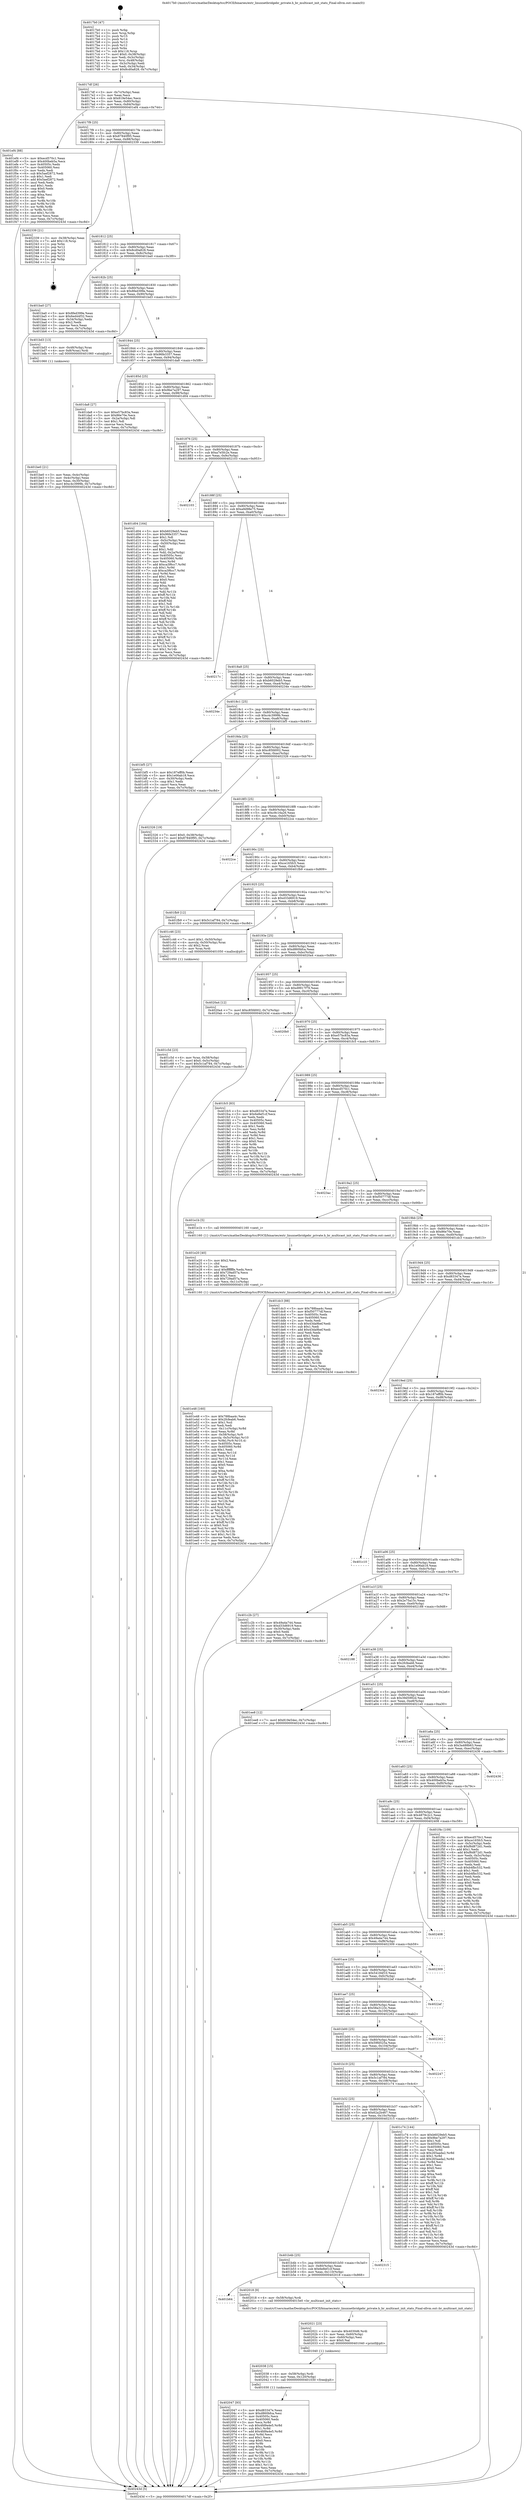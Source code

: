 digraph "0x4017b0" {
  label = "0x4017b0 (/mnt/c/Users/mathe/Desktop/tcc/POCII/binaries/extr_linuxnetbridgebr_private.h_br_multicast_init_stats_Final-ollvm.out::main(0))"
  labelloc = "t"
  node[shape=record]

  Entry [label="",width=0.3,height=0.3,shape=circle,fillcolor=black,style=filled]
  "0x4017df" [label="{
     0x4017df [26]\l
     | [instrs]\l
     &nbsp;&nbsp;0x4017df \<+3\>: mov -0x7c(%rbp),%eax\l
     &nbsp;&nbsp;0x4017e2 \<+2\>: mov %eax,%ecx\l
     &nbsp;&nbsp;0x4017e4 \<+6\>: sub $0x819e54ec,%ecx\l
     &nbsp;&nbsp;0x4017ea \<+3\>: mov %eax,-0x80(%rbp)\l
     &nbsp;&nbsp;0x4017ed \<+6\>: mov %ecx,-0x84(%rbp)\l
     &nbsp;&nbsp;0x4017f3 \<+6\>: je 0000000000401ef4 \<main+0x744\>\l
  }"]
  "0x401ef4" [label="{
     0x401ef4 [88]\l
     | [instrs]\l
     &nbsp;&nbsp;0x401ef4 \<+5\>: mov $0xecd570c1,%eax\l
     &nbsp;&nbsp;0x401ef9 \<+5\>: mov $0x400beb5a,%ecx\l
     &nbsp;&nbsp;0x401efe \<+7\>: mov 0x40505c,%edx\l
     &nbsp;&nbsp;0x401f05 \<+7\>: mov 0x405060,%esi\l
     &nbsp;&nbsp;0x401f0c \<+2\>: mov %edx,%edi\l
     &nbsp;&nbsp;0x401f0e \<+6\>: sub $0x5aef2872,%edi\l
     &nbsp;&nbsp;0x401f14 \<+3\>: sub $0x1,%edi\l
     &nbsp;&nbsp;0x401f17 \<+6\>: add $0x5aef2872,%edi\l
     &nbsp;&nbsp;0x401f1d \<+3\>: imul %edi,%edx\l
     &nbsp;&nbsp;0x401f20 \<+3\>: and $0x1,%edx\l
     &nbsp;&nbsp;0x401f23 \<+3\>: cmp $0x0,%edx\l
     &nbsp;&nbsp;0x401f26 \<+4\>: sete %r8b\l
     &nbsp;&nbsp;0x401f2a \<+3\>: cmp $0xa,%esi\l
     &nbsp;&nbsp;0x401f2d \<+4\>: setl %r9b\l
     &nbsp;&nbsp;0x401f31 \<+3\>: mov %r8b,%r10b\l
     &nbsp;&nbsp;0x401f34 \<+3\>: and %r9b,%r10b\l
     &nbsp;&nbsp;0x401f37 \<+3\>: xor %r9b,%r8b\l
     &nbsp;&nbsp;0x401f3a \<+3\>: or %r8b,%r10b\l
     &nbsp;&nbsp;0x401f3d \<+4\>: test $0x1,%r10b\l
     &nbsp;&nbsp;0x401f41 \<+3\>: cmovne %ecx,%eax\l
     &nbsp;&nbsp;0x401f44 \<+3\>: mov %eax,-0x7c(%rbp)\l
     &nbsp;&nbsp;0x401f47 \<+5\>: jmp 000000000040243d \<main+0xc8d\>\l
  }"]
  "0x4017f9" [label="{
     0x4017f9 [25]\l
     | [instrs]\l
     &nbsp;&nbsp;0x4017f9 \<+5\>: jmp 00000000004017fe \<main+0x4e\>\l
     &nbsp;&nbsp;0x4017fe \<+3\>: mov -0x80(%rbp),%eax\l
     &nbsp;&nbsp;0x401801 \<+5\>: sub $0x87840f95,%eax\l
     &nbsp;&nbsp;0x401806 \<+6\>: mov %eax,-0x88(%rbp)\l
     &nbsp;&nbsp;0x40180c \<+6\>: je 0000000000402339 \<main+0xb89\>\l
  }"]
  Exit [label="",width=0.3,height=0.3,shape=circle,fillcolor=black,style=filled,peripheries=2]
  "0x402339" [label="{
     0x402339 [21]\l
     | [instrs]\l
     &nbsp;&nbsp;0x402339 \<+3\>: mov -0x38(%rbp),%eax\l
     &nbsp;&nbsp;0x40233c \<+7\>: add $0x118,%rsp\l
     &nbsp;&nbsp;0x402343 \<+1\>: pop %rbx\l
     &nbsp;&nbsp;0x402344 \<+2\>: pop %r12\l
     &nbsp;&nbsp;0x402346 \<+2\>: pop %r13\l
     &nbsp;&nbsp;0x402348 \<+2\>: pop %r14\l
     &nbsp;&nbsp;0x40234a \<+2\>: pop %r15\l
     &nbsp;&nbsp;0x40234c \<+1\>: pop %rbp\l
     &nbsp;&nbsp;0x40234d \<+1\>: ret\l
  }"]
  "0x401812" [label="{
     0x401812 [25]\l
     | [instrs]\l
     &nbsp;&nbsp;0x401812 \<+5\>: jmp 0000000000401817 \<main+0x67\>\l
     &nbsp;&nbsp;0x401817 \<+3\>: mov -0x80(%rbp),%eax\l
     &nbsp;&nbsp;0x40181a \<+5\>: sub $0x8cd0a828,%eax\l
     &nbsp;&nbsp;0x40181f \<+6\>: mov %eax,-0x8c(%rbp)\l
     &nbsp;&nbsp;0x401825 \<+6\>: je 0000000000401ba0 \<main+0x3f0\>\l
  }"]
  "0x402047" [label="{
     0x402047 [93]\l
     | [instrs]\l
     &nbsp;&nbsp;0x402047 \<+5\>: mov $0xd83347e,%eax\l
     &nbsp;&nbsp;0x40204c \<+5\>: mov $0xd860bfca,%esi\l
     &nbsp;&nbsp;0x402051 \<+7\>: mov 0x40505c,%ecx\l
     &nbsp;&nbsp;0x402058 \<+7\>: mov 0x405060,%edx\l
     &nbsp;&nbsp;0x40205f \<+3\>: mov %ecx,%r8d\l
     &nbsp;&nbsp;0x402062 \<+7\>: sub $0x4fd9a4e5,%r8d\l
     &nbsp;&nbsp;0x402069 \<+4\>: sub $0x1,%r8d\l
     &nbsp;&nbsp;0x40206d \<+7\>: add $0x4fd9a4e5,%r8d\l
     &nbsp;&nbsp;0x402074 \<+4\>: imul %r8d,%ecx\l
     &nbsp;&nbsp;0x402078 \<+3\>: and $0x1,%ecx\l
     &nbsp;&nbsp;0x40207b \<+3\>: cmp $0x0,%ecx\l
     &nbsp;&nbsp;0x40207e \<+4\>: sete %r9b\l
     &nbsp;&nbsp;0x402082 \<+3\>: cmp $0xa,%edx\l
     &nbsp;&nbsp;0x402085 \<+4\>: setl %r10b\l
     &nbsp;&nbsp;0x402089 \<+3\>: mov %r9b,%r11b\l
     &nbsp;&nbsp;0x40208c \<+3\>: and %r10b,%r11b\l
     &nbsp;&nbsp;0x40208f \<+3\>: xor %r10b,%r9b\l
     &nbsp;&nbsp;0x402092 \<+3\>: or %r9b,%r11b\l
     &nbsp;&nbsp;0x402095 \<+4\>: test $0x1,%r11b\l
     &nbsp;&nbsp;0x402099 \<+3\>: cmovne %esi,%eax\l
     &nbsp;&nbsp;0x40209c \<+3\>: mov %eax,-0x7c(%rbp)\l
     &nbsp;&nbsp;0x40209f \<+5\>: jmp 000000000040243d \<main+0xc8d\>\l
  }"]
  "0x401ba0" [label="{
     0x401ba0 [27]\l
     | [instrs]\l
     &nbsp;&nbsp;0x401ba0 \<+5\>: mov $0x8fed399e,%eax\l
     &nbsp;&nbsp;0x401ba5 \<+5\>: mov $0x6ed44f32,%ecx\l
     &nbsp;&nbsp;0x401baa \<+3\>: mov -0x34(%rbp),%edx\l
     &nbsp;&nbsp;0x401bad \<+3\>: cmp $0x2,%edx\l
     &nbsp;&nbsp;0x401bb0 \<+3\>: cmovne %ecx,%eax\l
     &nbsp;&nbsp;0x401bb3 \<+3\>: mov %eax,-0x7c(%rbp)\l
     &nbsp;&nbsp;0x401bb6 \<+5\>: jmp 000000000040243d \<main+0xc8d\>\l
  }"]
  "0x40182b" [label="{
     0x40182b [25]\l
     | [instrs]\l
     &nbsp;&nbsp;0x40182b \<+5\>: jmp 0000000000401830 \<main+0x80\>\l
     &nbsp;&nbsp;0x401830 \<+3\>: mov -0x80(%rbp),%eax\l
     &nbsp;&nbsp;0x401833 \<+5\>: sub $0x8fed399e,%eax\l
     &nbsp;&nbsp;0x401838 \<+6\>: mov %eax,-0x90(%rbp)\l
     &nbsp;&nbsp;0x40183e \<+6\>: je 0000000000401bd3 \<main+0x423\>\l
  }"]
  "0x40243d" [label="{
     0x40243d [5]\l
     | [instrs]\l
     &nbsp;&nbsp;0x40243d \<+5\>: jmp 00000000004017df \<main+0x2f\>\l
  }"]
  "0x4017b0" [label="{
     0x4017b0 [47]\l
     | [instrs]\l
     &nbsp;&nbsp;0x4017b0 \<+1\>: push %rbp\l
     &nbsp;&nbsp;0x4017b1 \<+3\>: mov %rsp,%rbp\l
     &nbsp;&nbsp;0x4017b4 \<+2\>: push %r15\l
     &nbsp;&nbsp;0x4017b6 \<+2\>: push %r14\l
     &nbsp;&nbsp;0x4017b8 \<+2\>: push %r13\l
     &nbsp;&nbsp;0x4017ba \<+2\>: push %r12\l
     &nbsp;&nbsp;0x4017bc \<+1\>: push %rbx\l
     &nbsp;&nbsp;0x4017bd \<+7\>: sub $0x118,%rsp\l
     &nbsp;&nbsp;0x4017c4 \<+7\>: movl $0x0,-0x38(%rbp)\l
     &nbsp;&nbsp;0x4017cb \<+3\>: mov %edi,-0x3c(%rbp)\l
     &nbsp;&nbsp;0x4017ce \<+4\>: mov %rsi,-0x48(%rbp)\l
     &nbsp;&nbsp;0x4017d2 \<+3\>: mov -0x3c(%rbp),%edi\l
     &nbsp;&nbsp;0x4017d5 \<+3\>: mov %edi,-0x34(%rbp)\l
     &nbsp;&nbsp;0x4017d8 \<+7\>: movl $0x8cd0a828,-0x7c(%rbp)\l
  }"]
  "0x402038" [label="{
     0x402038 [15]\l
     | [instrs]\l
     &nbsp;&nbsp;0x402038 \<+4\>: mov -0x58(%rbp),%rdi\l
     &nbsp;&nbsp;0x40203c \<+6\>: mov %eax,-0x120(%rbp)\l
     &nbsp;&nbsp;0x402042 \<+5\>: call 0000000000401030 \<free@plt\>\l
     | [calls]\l
     &nbsp;&nbsp;0x401030 \{1\} (unknown)\l
  }"]
  "0x401bd3" [label="{
     0x401bd3 [13]\l
     | [instrs]\l
     &nbsp;&nbsp;0x401bd3 \<+4\>: mov -0x48(%rbp),%rax\l
     &nbsp;&nbsp;0x401bd7 \<+4\>: mov 0x8(%rax),%rdi\l
     &nbsp;&nbsp;0x401bdb \<+5\>: call 0000000000401060 \<atoi@plt\>\l
     | [calls]\l
     &nbsp;&nbsp;0x401060 \{1\} (unknown)\l
  }"]
  "0x401844" [label="{
     0x401844 [25]\l
     | [instrs]\l
     &nbsp;&nbsp;0x401844 \<+5\>: jmp 0000000000401849 \<main+0x99\>\l
     &nbsp;&nbsp;0x401849 \<+3\>: mov -0x80(%rbp),%eax\l
     &nbsp;&nbsp;0x40184c \<+5\>: sub $0x96fe3357,%eax\l
     &nbsp;&nbsp;0x401851 \<+6\>: mov %eax,-0x94(%rbp)\l
     &nbsp;&nbsp;0x401857 \<+6\>: je 0000000000401da8 \<main+0x5f8\>\l
  }"]
  "0x401be0" [label="{
     0x401be0 [21]\l
     | [instrs]\l
     &nbsp;&nbsp;0x401be0 \<+3\>: mov %eax,-0x4c(%rbp)\l
     &nbsp;&nbsp;0x401be3 \<+3\>: mov -0x4c(%rbp),%eax\l
     &nbsp;&nbsp;0x401be6 \<+3\>: mov %eax,-0x30(%rbp)\l
     &nbsp;&nbsp;0x401be9 \<+7\>: movl $0xc4c3999b,-0x7c(%rbp)\l
     &nbsp;&nbsp;0x401bf0 \<+5\>: jmp 000000000040243d \<main+0xc8d\>\l
  }"]
  "0x402021" [label="{
     0x402021 [23]\l
     | [instrs]\l
     &nbsp;&nbsp;0x402021 \<+10\>: movabs $0x4030d6,%rdi\l
     &nbsp;&nbsp;0x40202b \<+3\>: mov %eax,-0x60(%rbp)\l
     &nbsp;&nbsp;0x40202e \<+3\>: mov -0x60(%rbp),%esi\l
     &nbsp;&nbsp;0x402031 \<+2\>: mov $0x0,%al\l
     &nbsp;&nbsp;0x402033 \<+5\>: call 0000000000401040 \<printf@plt\>\l
     | [calls]\l
     &nbsp;&nbsp;0x401040 \{1\} (unknown)\l
  }"]
  "0x401da8" [label="{
     0x401da8 [27]\l
     | [instrs]\l
     &nbsp;&nbsp;0x401da8 \<+5\>: mov $0xe57bc83a,%eax\l
     &nbsp;&nbsp;0x401dad \<+5\>: mov $0x86e70e,%ecx\l
     &nbsp;&nbsp;0x401db2 \<+3\>: mov -0x2a(%rbp),%dl\l
     &nbsp;&nbsp;0x401db5 \<+3\>: test $0x1,%dl\l
     &nbsp;&nbsp;0x401db8 \<+3\>: cmovne %ecx,%eax\l
     &nbsp;&nbsp;0x401dbb \<+3\>: mov %eax,-0x7c(%rbp)\l
     &nbsp;&nbsp;0x401dbe \<+5\>: jmp 000000000040243d \<main+0xc8d\>\l
  }"]
  "0x40185d" [label="{
     0x40185d [25]\l
     | [instrs]\l
     &nbsp;&nbsp;0x40185d \<+5\>: jmp 0000000000401862 \<main+0xb2\>\l
     &nbsp;&nbsp;0x401862 \<+3\>: mov -0x80(%rbp),%eax\l
     &nbsp;&nbsp;0x401865 \<+5\>: sub $0x9be7a297,%eax\l
     &nbsp;&nbsp;0x40186a \<+6\>: mov %eax,-0x98(%rbp)\l
     &nbsp;&nbsp;0x401870 \<+6\>: je 0000000000401d04 \<main+0x554\>\l
  }"]
  "0x401b64" [label="{
     0x401b64\l
  }", style=dashed]
  "0x401d04" [label="{
     0x401d04 [164]\l
     | [instrs]\l
     &nbsp;&nbsp;0x401d04 \<+5\>: mov $0xb6029eb5,%eax\l
     &nbsp;&nbsp;0x401d09 \<+5\>: mov $0x96fe3357,%ecx\l
     &nbsp;&nbsp;0x401d0e \<+2\>: mov $0x1,%dl\l
     &nbsp;&nbsp;0x401d10 \<+3\>: mov -0x5c(%rbp),%esi\l
     &nbsp;&nbsp;0x401d13 \<+3\>: cmp -0x50(%rbp),%esi\l
     &nbsp;&nbsp;0x401d16 \<+4\>: setl %dil\l
     &nbsp;&nbsp;0x401d1a \<+4\>: and $0x1,%dil\l
     &nbsp;&nbsp;0x401d1e \<+4\>: mov %dil,-0x2a(%rbp)\l
     &nbsp;&nbsp;0x401d22 \<+7\>: mov 0x40505c,%esi\l
     &nbsp;&nbsp;0x401d29 \<+8\>: mov 0x405060,%r8d\l
     &nbsp;&nbsp;0x401d31 \<+3\>: mov %esi,%r9d\l
     &nbsp;&nbsp;0x401d34 \<+7\>: add $0xca3f6cc7,%r9d\l
     &nbsp;&nbsp;0x401d3b \<+4\>: sub $0x1,%r9d\l
     &nbsp;&nbsp;0x401d3f \<+7\>: sub $0xca3f6cc7,%r9d\l
     &nbsp;&nbsp;0x401d46 \<+4\>: imul %r9d,%esi\l
     &nbsp;&nbsp;0x401d4a \<+3\>: and $0x1,%esi\l
     &nbsp;&nbsp;0x401d4d \<+3\>: cmp $0x0,%esi\l
     &nbsp;&nbsp;0x401d50 \<+4\>: sete %dil\l
     &nbsp;&nbsp;0x401d54 \<+4\>: cmp $0xa,%r8d\l
     &nbsp;&nbsp;0x401d58 \<+4\>: setl %r10b\l
     &nbsp;&nbsp;0x401d5c \<+3\>: mov %dil,%r11b\l
     &nbsp;&nbsp;0x401d5f \<+4\>: xor $0xff,%r11b\l
     &nbsp;&nbsp;0x401d63 \<+3\>: mov %r10b,%bl\l
     &nbsp;&nbsp;0x401d66 \<+3\>: xor $0xff,%bl\l
     &nbsp;&nbsp;0x401d69 \<+3\>: xor $0x1,%dl\l
     &nbsp;&nbsp;0x401d6c \<+3\>: mov %r11b,%r14b\l
     &nbsp;&nbsp;0x401d6f \<+4\>: and $0xff,%r14b\l
     &nbsp;&nbsp;0x401d73 \<+3\>: and %dl,%dil\l
     &nbsp;&nbsp;0x401d76 \<+3\>: mov %bl,%r15b\l
     &nbsp;&nbsp;0x401d79 \<+4\>: and $0xff,%r15b\l
     &nbsp;&nbsp;0x401d7d \<+3\>: and %dl,%r10b\l
     &nbsp;&nbsp;0x401d80 \<+3\>: or %dil,%r14b\l
     &nbsp;&nbsp;0x401d83 \<+3\>: or %r10b,%r15b\l
     &nbsp;&nbsp;0x401d86 \<+3\>: xor %r15b,%r14b\l
     &nbsp;&nbsp;0x401d89 \<+3\>: or %bl,%r11b\l
     &nbsp;&nbsp;0x401d8c \<+4\>: xor $0xff,%r11b\l
     &nbsp;&nbsp;0x401d90 \<+3\>: or $0x1,%dl\l
     &nbsp;&nbsp;0x401d93 \<+3\>: and %dl,%r11b\l
     &nbsp;&nbsp;0x401d96 \<+3\>: or %r11b,%r14b\l
     &nbsp;&nbsp;0x401d99 \<+4\>: test $0x1,%r14b\l
     &nbsp;&nbsp;0x401d9d \<+3\>: cmovne %ecx,%eax\l
     &nbsp;&nbsp;0x401da0 \<+3\>: mov %eax,-0x7c(%rbp)\l
     &nbsp;&nbsp;0x401da3 \<+5\>: jmp 000000000040243d \<main+0xc8d\>\l
  }"]
  "0x401876" [label="{
     0x401876 [25]\l
     | [instrs]\l
     &nbsp;&nbsp;0x401876 \<+5\>: jmp 000000000040187b \<main+0xcb\>\l
     &nbsp;&nbsp;0x40187b \<+3\>: mov -0x80(%rbp),%eax\l
     &nbsp;&nbsp;0x40187e \<+5\>: sub $0xa7e5fc2e,%eax\l
     &nbsp;&nbsp;0x401883 \<+6\>: mov %eax,-0x9c(%rbp)\l
     &nbsp;&nbsp;0x401889 \<+6\>: je 0000000000402103 \<main+0x953\>\l
  }"]
  "0x402018" [label="{
     0x402018 [9]\l
     | [instrs]\l
     &nbsp;&nbsp;0x402018 \<+4\>: mov -0x58(%rbp),%rdi\l
     &nbsp;&nbsp;0x40201c \<+5\>: call 00000000004015e0 \<br_multicast_init_stats\>\l
     | [calls]\l
     &nbsp;&nbsp;0x4015e0 \{1\} (/mnt/c/Users/mathe/Desktop/tcc/POCII/binaries/extr_linuxnetbridgebr_private.h_br_multicast_init_stats_Final-ollvm.out::br_multicast_init_stats)\l
  }"]
  "0x402103" [label="{
     0x402103\l
  }", style=dashed]
  "0x40188f" [label="{
     0x40188f [25]\l
     | [instrs]\l
     &nbsp;&nbsp;0x40188f \<+5\>: jmp 0000000000401894 \<main+0xe4\>\l
     &nbsp;&nbsp;0x401894 \<+3\>: mov -0x80(%rbp),%eax\l
     &nbsp;&nbsp;0x401897 \<+5\>: sub $0xa9d98e75,%eax\l
     &nbsp;&nbsp;0x40189c \<+6\>: mov %eax,-0xa0(%rbp)\l
     &nbsp;&nbsp;0x4018a2 \<+6\>: je 000000000040217c \<main+0x9cc\>\l
  }"]
  "0x401b4b" [label="{
     0x401b4b [25]\l
     | [instrs]\l
     &nbsp;&nbsp;0x401b4b \<+5\>: jmp 0000000000401b50 \<main+0x3a0\>\l
     &nbsp;&nbsp;0x401b50 \<+3\>: mov -0x80(%rbp),%eax\l
     &nbsp;&nbsp;0x401b53 \<+5\>: sub $0x6e8ef1cf,%eax\l
     &nbsp;&nbsp;0x401b58 \<+6\>: mov %eax,-0x110(%rbp)\l
     &nbsp;&nbsp;0x401b5e \<+6\>: je 0000000000402018 \<main+0x868\>\l
  }"]
  "0x40217c" [label="{
     0x40217c\l
  }", style=dashed]
  "0x4018a8" [label="{
     0x4018a8 [25]\l
     | [instrs]\l
     &nbsp;&nbsp;0x4018a8 \<+5\>: jmp 00000000004018ad \<main+0xfd\>\l
     &nbsp;&nbsp;0x4018ad \<+3\>: mov -0x80(%rbp),%eax\l
     &nbsp;&nbsp;0x4018b0 \<+5\>: sub $0xb6029eb5,%eax\l
     &nbsp;&nbsp;0x4018b5 \<+6\>: mov %eax,-0xa4(%rbp)\l
     &nbsp;&nbsp;0x4018bb \<+6\>: je 000000000040234e \<main+0xb9e\>\l
  }"]
  "0x402315" [label="{
     0x402315\l
  }", style=dashed]
  "0x40234e" [label="{
     0x40234e\l
  }", style=dashed]
  "0x4018c1" [label="{
     0x4018c1 [25]\l
     | [instrs]\l
     &nbsp;&nbsp;0x4018c1 \<+5\>: jmp 00000000004018c6 \<main+0x116\>\l
     &nbsp;&nbsp;0x4018c6 \<+3\>: mov -0x80(%rbp),%eax\l
     &nbsp;&nbsp;0x4018c9 \<+5\>: sub $0xc4c3999b,%eax\l
     &nbsp;&nbsp;0x4018ce \<+6\>: mov %eax,-0xa8(%rbp)\l
     &nbsp;&nbsp;0x4018d4 \<+6\>: je 0000000000401bf5 \<main+0x445\>\l
  }"]
  "0x401e48" [label="{
     0x401e48 [160]\l
     | [instrs]\l
     &nbsp;&nbsp;0x401e48 \<+5\>: mov $0x788baa4c,%ecx\l
     &nbsp;&nbsp;0x401e4d \<+5\>: mov $0x2fcfeab6,%edx\l
     &nbsp;&nbsp;0x401e52 \<+3\>: mov $0x1,%sil\l
     &nbsp;&nbsp;0x401e55 \<+2\>: xor %edi,%edi\l
     &nbsp;&nbsp;0x401e57 \<+7\>: mov -0x11c(%rbp),%r8d\l
     &nbsp;&nbsp;0x401e5e \<+4\>: imul %eax,%r8d\l
     &nbsp;&nbsp;0x401e62 \<+4\>: mov -0x58(%rbp),%r9\l
     &nbsp;&nbsp;0x401e66 \<+4\>: movslq -0x5c(%rbp),%r10\l
     &nbsp;&nbsp;0x401e6a \<+4\>: mov %r8d,(%r9,%r10,4)\l
     &nbsp;&nbsp;0x401e6e \<+7\>: mov 0x40505c,%eax\l
     &nbsp;&nbsp;0x401e75 \<+8\>: mov 0x405060,%r8d\l
     &nbsp;&nbsp;0x401e7d \<+3\>: sub $0x1,%edi\l
     &nbsp;&nbsp;0x401e80 \<+3\>: mov %eax,%r11d\l
     &nbsp;&nbsp;0x401e83 \<+3\>: add %edi,%r11d\l
     &nbsp;&nbsp;0x401e86 \<+4\>: imul %r11d,%eax\l
     &nbsp;&nbsp;0x401e8a \<+3\>: and $0x1,%eax\l
     &nbsp;&nbsp;0x401e8d \<+3\>: cmp $0x0,%eax\l
     &nbsp;&nbsp;0x401e90 \<+3\>: sete %bl\l
     &nbsp;&nbsp;0x401e93 \<+4\>: cmp $0xa,%r8d\l
     &nbsp;&nbsp;0x401e97 \<+4\>: setl %r14b\l
     &nbsp;&nbsp;0x401e9b \<+3\>: mov %bl,%r15b\l
     &nbsp;&nbsp;0x401e9e \<+4\>: xor $0xff,%r15b\l
     &nbsp;&nbsp;0x401ea2 \<+3\>: mov %r14b,%r12b\l
     &nbsp;&nbsp;0x401ea5 \<+4\>: xor $0xff,%r12b\l
     &nbsp;&nbsp;0x401ea9 \<+4\>: xor $0x0,%sil\l
     &nbsp;&nbsp;0x401ead \<+3\>: mov %r15b,%r13b\l
     &nbsp;&nbsp;0x401eb0 \<+4\>: and $0x0,%r13b\l
     &nbsp;&nbsp;0x401eb4 \<+3\>: and %sil,%bl\l
     &nbsp;&nbsp;0x401eb7 \<+3\>: mov %r12b,%al\l
     &nbsp;&nbsp;0x401eba \<+2\>: and $0x0,%al\l
     &nbsp;&nbsp;0x401ebc \<+3\>: and %sil,%r14b\l
     &nbsp;&nbsp;0x401ebf \<+3\>: or %bl,%r13b\l
     &nbsp;&nbsp;0x401ec2 \<+3\>: or %r14b,%al\l
     &nbsp;&nbsp;0x401ec5 \<+3\>: xor %al,%r13b\l
     &nbsp;&nbsp;0x401ec8 \<+3\>: or %r12b,%r15b\l
     &nbsp;&nbsp;0x401ecb \<+4\>: xor $0xff,%r15b\l
     &nbsp;&nbsp;0x401ecf \<+4\>: or $0x0,%sil\l
     &nbsp;&nbsp;0x401ed3 \<+3\>: and %sil,%r15b\l
     &nbsp;&nbsp;0x401ed6 \<+3\>: or %r15b,%r13b\l
     &nbsp;&nbsp;0x401ed9 \<+4\>: test $0x1,%r13b\l
     &nbsp;&nbsp;0x401edd \<+3\>: cmovne %edx,%ecx\l
     &nbsp;&nbsp;0x401ee0 \<+3\>: mov %ecx,-0x7c(%rbp)\l
     &nbsp;&nbsp;0x401ee3 \<+5\>: jmp 000000000040243d \<main+0xc8d\>\l
  }"]
  "0x401bf5" [label="{
     0x401bf5 [27]\l
     | [instrs]\l
     &nbsp;&nbsp;0x401bf5 \<+5\>: mov $0x187eff0b,%eax\l
     &nbsp;&nbsp;0x401bfa \<+5\>: mov $0x1e06ab18,%ecx\l
     &nbsp;&nbsp;0x401bff \<+3\>: mov -0x30(%rbp),%edx\l
     &nbsp;&nbsp;0x401c02 \<+3\>: cmp $0x1,%edx\l
     &nbsp;&nbsp;0x401c05 \<+3\>: cmovl %ecx,%eax\l
     &nbsp;&nbsp;0x401c08 \<+3\>: mov %eax,-0x7c(%rbp)\l
     &nbsp;&nbsp;0x401c0b \<+5\>: jmp 000000000040243d \<main+0xc8d\>\l
  }"]
  "0x4018da" [label="{
     0x4018da [25]\l
     | [instrs]\l
     &nbsp;&nbsp;0x4018da \<+5\>: jmp 00000000004018df \<main+0x12f\>\l
     &nbsp;&nbsp;0x4018df \<+3\>: mov -0x80(%rbp),%eax\l
     &nbsp;&nbsp;0x4018e2 \<+5\>: sub $0xc85fd002,%eax\l
     &nbsp;&nbsp;0x4018e7 \<+6\>: mov %eax,-0xac(%rbp)\l
     &nbsp;&nbsp;0x4018ed \<+6\>: je 0000000000402326 \<main+0xb76\>\l
  }"]
  "0x401e20" [label="{
     0x401e20 [40]\l
     | [instrs]\l
     &nbsp;&nbsp;0x401e20 \<+5\>: mov $0x2,%ecx\l
     &nbsp;&nbsp;0x401e25 \<+1\>: cltd\l
     &nbsp;&nbsp;0x401e26 \<+2\>: idiv %ecx\l
     &nbsp;&nbsp;0x401e28 \<+6\>: imul $0xfffffffe,%edx,%ecx\l
     &nbsp;&nbsp;0x401e2e \<+6\>: add $0x729ad57a,%ecx\l
     &nbsp;&nbsp;0x401e34 \<+3\>: add $0x1,%ecx\l
     &nbsp;&nbsp;0x401e37 \<+6\>: sub $0x729ad57a,%ecx\l
     &nbsp;&nbsp;0x401e3d \<+6\>: mov %ecx,-0x11c(%rbp)\l
     &nbsp;&nbsp;0x401e43 \<+5\>: call 0000000000401160 \<next_i\>\l
     | [calls]\l
     &nbsp;&nbsp;0x401160 \{1\} (/mnt/c/Users/mathe/Desktop/tcc/POCII/binaries/extr_linuxnetbridgebr_private.h_br_multicast_init_stats_Final-ollvm.out::next_i)\l
  }"]
  "0x402326" [label="{
     0x402326 [19]\l
     | [instrs]\l
     &nbsp;&nbsp;0x402326 \<+7\>: movl $0x0,-0x38(%rbp)\l
     &nbsp;&nbsp;0x40232d \<+7\>: movl $0x87840f95,-0x7c(%rbp)\l
     &nbsp;&nbsp;0x402334 \<+5\>: jmp 000000000040243d \<main+0xc8d\>\l
  }"]
  "0x4018f3" [label="{
     0x4018f3 [25]\l
     | [instrs]\l
     &nbsp;&nbsp;0x4018f3 \<+5\>: jmp 00000000004018f8 \<main+0x148\>\l
     &nbsp;&nbsp;0x4018f8 \<+3\>: mov -0x80(%rbp),%eax\l
     &nbsp;&nbsp;0x4018fb \<+5\>: sub $0xc9c16a26,%eax\l
     &nbsp;&nbsp;0x401900 \<+6\>: mov %eax,-0xb0(%rbp)\l
     &nbsp;&nbsp;0x401906 \<+6\>: je 00000000004022ce \<main+0xb1e\>\l
  }"]
  "0x401b32" [label="{
     0x401b32 [25]\l
     | [instrs]\l
     &nbsp;&nbsp;0x401b32 \<+5\>: jmp 0000000000401b37 \<main+0x387\>\l
     &nbsp;&nbsp;0x401b37 \<+3\>: mov -0x80(%rbp),%eax\l
     &nbsp;&nbsp;0x401b3a \<+5\>: sub $0x62a2b467,%eax\l
     &nbsp;&nbsp;0x401b3f \<+6\>: mov %eax,-0x10c(%rbp)\l
     &nbsp;&nbsp;0x401b45 \<+6\>: je 0000000000402315 \<main+0xb65\>\l
  }"]
  "0x4022ce" [label="{
     0x4022ce\l
  }", style=dashed]
  "0x40190c" [label="{
     0x40190c [25]\l
     | [instrs]\l
     &nbsp;&nbsp;0x40190c \<+5\>: jmp 0000000000401911 \<main+0x161\>\l
     &nbsp;&nbsp;0x401911 \<+3\>: mov -0x80(%rbp),%eax\l
     &nbsp;&nbsp;0x401914 \<+5\>: sub $0xce165fc5,%eax\l
     &nbsp;&nbsp;0x401919 \<+6\>: mov %eax,-0xb4(%rbp)\l
     &nbsp;&nbsp;0x40191f \<+6\>: je 0000000000401fb9 \<main+0x809\>\l
  }"]
  "0x401c74" [label="{
     0x401c74 [144]\l
     | [instrs]\l
     &nbsp;&nbsp;0x401c74 \<+5\>: mov $0xb6029eb5,%eax\l
     &nbsp;&nbsp;0x401c79 \<+5\>: mov $0x9be7a297,%ecx\l
     &nbsp;&nbsp;0x401c7e \<+2\>: mov $0x1,%dl\l
     &nbsp;&nbsp;0x401c80 \<+7\>: mov 0x40505c,%esi\l
     &nbsp;&nbsp;0x401c87 \<+7\>: mov 0x405060,%edi\l
     &nbsp;&nbsp;0x401c8e \<+3\>: mov %esi,%r8d\l
     &nbsp;&nbsp;0x401c91 \<+7\>: sub $0x265aada2,%r8d\l
     &nbsp;&nbsp;0x401c98 \<+4\>: sub $0x1,%r8d\l
     &nbsp;&nbsp;0x401c9c \<+7\>: add $0x265aada2,%r8d\l
     &nbsp;&nbsp;0x401ca3 \<+4\>: imul %r8d,%esi\l
     &nbsp;&nbsp;0x401ca7 \<+3\>: and $0x1,%esi\l
     &nbsp;&nbsp;0x401caa \<+3\>: cmp $0x0,%esi\l
     &nbsp;&nbsp;0x401cad \<+4\>: sete %r9b\l
     &nbsp;&nbsp;0x401cb1 \<+3\>: cmp $0xa,%edi\l
     &nbsp;&nbsp;0x401cb4 \<+4\>: setl %r10b\l
     &nbsp;&nbsp;0x401cb8 \<+3\>: mov %r9b,%r11b\l
     &nbsp;&nbsp;0x401cbb \<+4\>: xor $0xff,%r11b\l
     &nbsp;&nbsp;0x401cbf \<+3\>: mov %r10b,%bl\l
     &nbsp;&nbsp;0x401cc2 \<+3\>: xor $0xff,%bl\l
     &nbsp;&nbsp;0x401cc5 \<+3\>: xor $0x1,%dl\l
     &nbsp;&nbsp;0x401cc8 \<+3\>: mov %r11b,%r14b\l
     &nbsp;&nbsp;0x401ccb \<+4\>: and $0xff,%r14b\l
     &nbsp;&nbsp;0x401ccf \<+3\>: and %dl,%r9b\l
     &nbsp;&nbsp;0x401cd2 \<+3\>: mov %bl,%r15b\l
     &nbsp;&nbsp;0x401cd5 \<+4\>: and $0xff,%r15b\l
     &nbsp;&nbsp;0x401cd9 \<+3\>: and %dl,%r10b\l
     &nbsp;&nbsp;0x401cdc \<+3\>: or %r9b,%r14b\l
     &nbsp;&nbsp;0x401cdf \<+3\>: or %r10b,%r15b\l
     &nbsp;&nbsp;0x401ce2 \<+3\>: xor %r15b,%r14b\l
     &nbsp;&nbsp;0x401ce5 \<+3\>: or %bl,%r11b\l
     &nbsp;&nbsp;0x401ce8 \<+4\>: xor $0xff,%r11b\l
     &nbsp;&nbsp;0x401cec \<+3\>: or $0x1,%dl\l
     &nbsp;&nbsp;0x401cef \<+3\>: and %dl,%r11b\l
     &nbsp;&nbsp;0x401cf2 \<+3\>: or %r11b,%r14b\l
     &nbsp;&nbsp;0x401cf5 \<+4\>: test $0x1,%r14b\l
     &nbsp;&nbsp;0x401cf9 \<+3\>: cmovne %ecx,%eax\l
     &nbsp;&nbsp;0x401cfc \<+3\>: mov %eax,-0x7c(%rbp)\l
     &nbsp;&nbsp;0x401cff \<+5\>: jmp 000000000040243d \<main+0xc8d\>\l
  }"]
  "0x401fb9" [label="{
     0x401fb9 [12]\l
     | [instrs]\l
     &nbsp;&nbsp;0x401fb9 \<+7\>: movl $0x5c1af784,-0x7c(%rbp)\l
     &nbsp;&nbsp;0x401fc0 \<+5\>: jmp 000000000040243d \<main+0xc8d\>\l
  }"]
  "0x401925" [label="{
     0x401925 [25]\l
     | [instrs]\l
     &nbsp;&nbsp;0x401925 \<+5\>: jmp 000000000040192a \<main+0x17a\>\l
     &nbsp;&nbsp;0x40192a \<+3\>: mov -0x80(%rbp),%eax\l
     &nbsp;&nbsp;0x40192d \<+5\>: sub $0xd33d6919,%eax\l
     &nbsp;&nbsp;0x401932 \<+6\>: mov %eax,-0xb8(%rbp)\l
     &nbsp;&nbsp;0x401938 \<+6\>: je 0000000000401c46 \<main+0x496\>\l
  }"]
  "0x401b19" [label="{
     0x401b19 [25]\l
     | [instrs]\l
     &nbsp;&nbsp;0x401b19 \<+5\>: jmp 0000000000401b1e \<main+0x36e\>\l
     &nbsp;&nbsp;0x401b1e \<+3\>: mov -0x80(%rbp),%eax\l
     &nbsp;&nbsp;0x401b21 \<+5\>: sub $0x5c1af784,%eax\l
     &nbsp;&nbsp;0x401b26 \<+6\>: mov %eax,-0x108(%rbp)\l
     &nbsp;&nbsp;0x401b2c \<+6\>: je 0000000000401c74 \<main+0x4c4\>\l
  }"]
  "0x401c46" [label="{
     0x401c46 [23]\l
     | [instrs]\l
     &nbsp;&nbsp;0x401c46 \<+7\>: movl $0x1,-0x50(%rbp)\l
     &nbsp;&nbsp;0x401c4d \<+4\>: movslq -0x50(%rbp),%rax\l
     &nbsp;&nbsp;0x401c51 \<+4\>: shl $0x2,%rax\l
     &nbsp;&nbsp;0x401c55 \<+3\>: mov %rax,%rdi\l
     &nbsp;&nbsp;0x401c58 \<+5\>: call 0000000000401050 \<malloc@plt\>\l
     | [calls]\l
     &nbsp;&nbsp;0x401050 \{1\} (unknown)\l
  }"]
  "0x40193e" [label="{
     0x40193e [25]\l
     | [instrs]\l
     &nbsp;&nbsp;0x40193e \<+5\>: jmp 0000000000401943 \<main+0x193\>\l
     &nbsp;&nbsp;0x401943 \<+3\>: mov -0x80(%rbp),%eax\l
     &nbsp;&nbsp;0x401946 \<+5\>: sub $0xd860bfca,%eax\l
     &nbsp;&nbsp;0x40194b \<+6\>: mov %eax,-0xbc(%rbp)\l
     &nbsp;&nbsp;0x401951 \<+6\>: je 00000000004020a4 \<main+0x8f4\>\l
  }"]
  "0x402247" [label="{
     0x402247\l
  }", style=dashed]
  "0x4020a4" [label="{
     0x4020a4 [12]\l
     | [instrs]\l
     &nbsp;&nbsp;0x4020a4 \<+7\>: movl $0xc85fd002,-0x7c(%rbp)\l
     &nbsp;&nbsp;0x4020ab \<+5\>: jmp 000000000040243d \<main+0xc8d\>\l
  }"]
  "0x401957" [label="{
     0x401957 [25]\l
     | [instrs]\l
     &nbsp;&nbsp;0x401957 \<+5\>: jmp 000000000040195c \<main+0x1ac\>\l
     &nbsp;&nbsp;0x40195c \<+3\>: mov -0x80(%rbp),%eax\l
     &nbsp;&nbsp;0x40195f \<+5\>: sub $0xd9917f79,%eax\l
     &nbsp;&nbsp;0x401964 \<+6\>: mov %eax,-0xc0(%rbp)\l
     &nbsp;&nbsp;0x40196a \<+6\>: je 00000000004020b0 \<main+0x900\>\l
  }"]
  "0x401b00" [label="{
     0x401b00 [25]\l
     | [instrs]\l
     &nbsp;&nbsp;0x401b00 \<+5\>: jmp 0000000000401b05 \<main+0x355\>\l
     &nbsp;&nbsp;0x401b05 \<+3\>: mov -0x80(%rbp),%eax\l
     &nbsp;&nbsp;0x401b08 \<+5\>: sub $0x59fd525a,%eax\l
     &nbsp;&nbsp;0x401b0d \<+6\>: mov %eax,-0x104(%rbp)\l
     &nbsp;&nbsp;0x401b13 \<+6\>: je 0000000000402247 \<main+0xa97\>\l
  }"]
  "0x4020b0" [label="{
     0x4020b0\l
  }", style=dashed]
  "0x401970" [label="{
     0x401970 [25]\l
     | [instrs]\l
     &nbsp;&nbsp;0x401970 \<+5\>: jmp 0000000000401975 \<main+0x1c5\>\l
     &nbsp;&nbsp;0x401975 \<+3\>: mov -0x80(%rbp),%eax\l
     &nbsp;&nbsp;0x401978 \<+5\>: sub $0xe57bc83a,%eax\l
     &nbsp;&nbsp;0x40197d \<+6\>: mov %eax,-0xc4(%rbp)\l
     &nbsp;&nbsp;0x401983 \<+6\>: je 0000000000401fc5 \<main+0x815\>\l
  }"]
  "0x402262" [label="{
     0x402262\l
  }", style=dashed]
  "0x401fc5" [label="{
     0x401fc5 [83]\l
     | [instrs]\l
     &nbsp;&nbsp;0x401fc5 \<+5\>: mov $0xd83347e,%eax\l
     &nbsp;&nbsp;0x401fca \<+5\>: mov $0x6e8ef1cf,%ecx\l
     &nbsp;&nbsp;0x401fcf \<+2\>: xor %edx,%edx\l
     &nbsp;&nbsp;0x401fd1 \<+7\>: mov 0x40505c,%esi\l
     &nbsp;&nbsp;0x401fd8 \<+7\>: mov 0x405060,%edi\l
     &nbsp;&nbsp;0x401fdf \<+3\>: sub $0x1,%edx\l
     &nbsp;&nbsp;0x401fe2 \<+3\>: mov %esi,%r8d\l
     &nbsp;&nbsp;0x401fe5 \<+3\>: add %edx,%r8d\l
     &nbsp;&nbsp;0x401fe8 \<+4\>: imul %r8d,%esi\l
     &nbsp;&nbsp;0x401fec \<+3\>: and $0x1,%esi\l
     &nbsp;&nbsp;0x401fef \<+3\>: cmp $0x0,%esi\l
     &nbsp;&nbsp;0x401ff2 \<+4\>: sete %r9b\l
     &nbsp;&nbsp;0x401ff6 \<+3\>: cmp $0xa,%edi\l
     &nbsp;&nbsp;0x401ff9 \<+4\>: setl %r10b\l
     &nbsp;&nbsp;0x401ffd \<+3\>: mov %r9b,%r11b\l
     &nbsp;&nbsp;0x402000 \<+3\>: and %r10b,%r11b\l
     &nbsp;&nbsp;0x402003 \<+3\>: xor %r10b,%r9b\l
     &nbsp;&nbsp;0x402006 \<+3\>: or %r9b,%r11b\l
     &nbsp;&nbsp;0x402009 \<+4\>: test $0x1,%r11b\l
     &nbsp;&nbsp;0x40200d \<+3\>: cmovne %ecx,%eax\l
     &nbsp;&nbsp;0x402010 \<+3\>: mov %eax,-0x7c(%rbp)\l
     &nbsp;&nbsp;0x402013 \<+5\>: jmp 000000000040243d \<main+0xc8d\>\l
  }"]
  "0x401989" [label="{
     0x401989 [25]\l
     | [instrs]\l
     &nbsp;&nbsp;0x401989 \<+5\>: jmp 000000000040198e \<main+0x1de\>\l
     &nbsp;&nbsp;0x40198e \<+3\>: mov -0x80(%rbp),%eax\l
     &nbsp;&nbsp;0x401991 \<+5\>: sub $0xecd570c1,%eax\l
     &nbsp;&nbsp;0x401996 \<+6\>: mov %eax,-0xc8(%rbp)\l
     &nbsp;&nbsp;0x40199c \<+6\>: je 00000000004023ac \<main+0xbfc\>\l
  }"]
  "0x401ae7" [label="{
     0x401ae7 [25]\l
     | [instrs]\l
     &nbsp;&nbsp;0x401ae7 \<+5\>: jmp 0000000000401aec \<main+0x33c\>\l
     &nbsp;&nbsp;0x401aec \<+3\>: mov -0x80(%rbp),%eax\l
     &nbsp;&nbsp;0x401aef \<+5\>: sub $0x58a3123c,%eax\l
     &nbsp;&nbsp;0x401af4 \<+6\>: mov %eax,-0x100(%rbp)\l
     &nbsp;&nbsp;0x401afa \<+6\>: je 0000000000402262 \<main+0xab2\>\l
  }"]
  "0x4023ac" [label="{
     0x4023ac\l
  }", style=dashed]
  "0x4019a2" [label="{
     0x4019a2 [25]\l
     | [instrs]\l
     &nbsp;&nbsp;0x4019a2 \<+5\>: jmp 00000000004019a7 \<main+0x1f7\>\l
     &nbsp;&nbsp;0x4019a7 \<+3\>: mov -0x80(%rbp),%eax\l
     &nbsp;&nbsp;0x4019aa \<+5\>: sub $0xf50777df,%eax\l
     &nbsp;&nbsp;0x4019af \<+6\>: mov %eax,-0xcc(%rbp)\l
     &nbsp;&nbsp;0x4019b5 \<+6\>: je 0000000000401e1b \<main+0x66b\>\l
  }"]
  "0x4022af" [label="{
     0x4022af\l
  }", style=dashed]
  "0x401e1b" [label="{
     0x401e1b [5]\l
     | [instrs]\l
     &nbsp;&nbsp;0x401e1b \<+5\>: call 0000000000401160 \<next_i\>\l
     | [calls]\l
     &nbsp;&nbsp;0x401160 \{1\} (/mnt/c/Users/mathe/Desktop/tcc/POCII/binaries/extr_linuxnetbridgebr_private.h_br_multicast_init_stats_Final-ollvm.out::next_i)\l
  }"]
  "0x4019bb" [label="{
     0x4019bb [25]\l
     | [instrs]\l
     &nbsp;&nbsp;0x4019bb \<+5\>: jmp 00000000004019c0 \<main+0x210\>\l
     &nbsp;&nbsp;0x4019c0 \<+3\>: mov -0x80(%rbp),%eax\l
     &nbsp;&nbsp;0x4019c3 \<+5\>: sub $0x86e70e,%eax\l
     &nbsp;&nbsp;0x4019c8 \<+6\>: mov %eax,-0xd0(%rbp)\l
     &nbsp;&nbsp;0x4019ce \<+6\>: je 0000000000401dc3 \<main+0x613\>\l
  }"]
  "0x401ace" [label="{
     0x401ace [25]\l
     | [instrs]\l
     &nbsp;&nbsp;0x401ace \<+5\>: jmp 0000000000401ad3 \<main+0x323\>\l
     &nbsp;&nbsp;0x401ad3 \<+3\>: mov -0x80(%rbp),%eax\l
     &nbsp;&nbsp;0x401ad6 \<+5\>: sub $0x54184f10,%eax\l
     &nbsp;&nbsp;0x401adb \<+6\>: mov %eax,-0xfc(%rbp)\l
     &nbsp;&nbsp;0x401ae1 \<+6\>: je 00000000004022af \<main+0xaff\>\l
  }"]
  "0x401dc3" [label="{
     0x401dc3 [88]\l
     | [instrs]\l
     &nbsp;&nbsp;0x401dc3 \<+5\>: mov $0x788baa4c,%eax\l
     &nbsp;&nbsp;0x401dc8 \<+5\>: mov $0xf50777df,%ecx\l
     &nbsp;&nbsp;0x401dcd \<+7\>: mov 0x40505c,%edx\l
     &nbsp;&nbsp;0x401dd4 \<+7\>: mov 0x405060,%esi\l
     &nbsp;&nbsp;0x401ddb \<+2\>: mov %edx,%edi\l
     &nbsp;&nbsp;0x401ddd \<+6\>: sub $0x43da9bef,%edi\l
     &nbsp;&nbsp;0x401de3 \<+3\>: sub $0x1,%edi\l
     &nbsp;&nbsp;0x401de6 \<+6\>: add $0x43da9bef,%edi\l
     &nbsp;&nbsp;0x401dec \<+3\>: imul %edi,%edx\l
     &nbsp;&nbsp;0x401def \<+3\>: and $0x1,%edx\l
     &nbsp;&nbsp;0x401df2 \<+3\>: cmp $0x0,%edx\l
     &nbsp;&nbsp;0x401df5 \<+4\>: sete %r8b\l
     &nbsp;&nbsp;0x401df9 \<+3\>: cmp $0xa,%esi\l
     &nbsp;&nbsp;0x401dfc \<+4\>: setl %r9b\l
     &nbsp;&nbsp;0x401e00 \<+3\>: mov %r8b,%r10b\l
     &nbsp;&nbsp;0x401e03 \<+3\>: and %r9b,%r10b\l
     &nbsp;&nbsp;0x401e06 \<+3\>: xor %r9b,%r8b\l
     &nbsp;&nbsp;0x401e09 \<+3\>: or %r8b,%r10b\l
     &nbsp;&nbsp;0x401e0c \<+4\>: test $0x1,%r10b\l
     &nbsp;&nbsp;0x401e10 \<+3\>: cmovne %ecx,%eax\l
     &nbsp;&nbsp;0x401e13 \<+3\>: mov %eax,-0x7c(%rbp)\l
     &nbsp;&nbsp;0x401e16 \<+5\>: jmp 000000000040243d \<main+0xc8d\>\l
  }"]
  "0x4019d4" [label="{
     0x4019d4 [25]\l
     | [instrs]\l
     &nbsp;&nbsp;0x4019d4 \<+5\>: jmp 00000000004019d9 \<main+0x229\>\l
     &nbsp;&nbsp;0x4019d9 \<+3\>: mov -0x80(%rbp),%eax\l
     &nbsp;&nbsp;0x4019dc \<+5\>: sub $0xd83347e,%eax\l
     &nbsp;&nbsp;0x4019e1 \<+6\>: mov %eax,-0xd4(%rbp)\l
     &nbsp;&nbsp;0x4019e7 \<+6\>: je 00000000004023cd \<main+0xc1d\>\l
  }"]
  "0x402309" [label="{
     0x402309\l
  }", style=dashed]
  "0x4023cd" [label="{
     0x4023cd\l
  }", style=dashed]
  "0x4019ed" [label="{
     0x4019ed [25]\l
     | [instrs]\l
     &nbsp;&nbsp;0x4019ed \<+5\>: jmp 00000000004019f2 \<main+0x242\>\l
     &nbsp;&nbsp;0x4019f2 \<+3\>: mov -0x80(%rbp),%eax\l
     &nbsp;&nbsp;0x4019f5 \<+5\>: sub $0x187eff0b,%eax\l
     &nbsp;&nbsp;0x4019fa \<+6\>: mov %eax,-0xd8(%rbp)\l
     &nbsp;&nbsp;0x401a00 \<+6\>: je 0000000000401c10 \<main+0x460\>\l
  }"]
  "0x401ab5" [label="{
     0x401ab5 [25]\l
     | [instrs]\l
     &nbsp;&nbsp;0x401ab5 \<+5\>: jmp 0000000000401aba \<main+0x30a\>\l
     &nbsp;&nbsp;0x401aba \<+3\>: mov -0x80(%rbp),%eax\l
     &nbsp;&nbsp;0x401abd \<+5\>: sub $0x49a4a744,%eax\l
     &nbsp;&nbsp;0x401ac2 \<+6\>: mov %eax,-0xf8(%rbp)\l
     &nbsp;&nbsp;0x401ac8 \<+6\>: je 0000000000402309 \<main+0xb59\>\l
  }"]
  "0x401c10" [label="{
     0x401c10\l
  }", style=dashed]
  "0x401a06" [label="{
     0x401a06 [25]\l
     | [instrs]\l
     &nbsp;&nbsp;0x401a06 \<+5\>: jmp 0000000000401a0b \<main+0x25b\>\l
     &nbsp;&nbsp;0x401a0b \<+3\>: mov -0x80(%rbp),%eax\l
     &nbsp;&nbsp;0x401a0e \<+5\>: sub $0x1e06ab18,%eax\l
     &nbsp;&nbsp;0x401a13 \<+6\>: mov %eax,-0xdc(%rbp)\l
     &nbsp;&nbsp;0x401a19 \<+6\>: je 0000000000401c2b \<main+0x47b\>\l
  }"]
  "0x402408" [label="{
     0x402408\l
  }", style=dashed]
  "0x401c2b" [label="{
     0x401c2b [27]\l
     | [instrs]\l
     &nbsp;&nbsp;0x401c2b \<+5\>: mov $0x49a4a744,%eax\l
     &nbsp;&nbsp;0x401c30 \<+5\>: mov $0xd33d6919,%ecx\l
     &nbsp;&nbsp;0x401c35 \<+3\>: mov -0x30(%rbp),%edx\l
     &nbsp;&nbsp;0x401c38 \<+3\>: cmp $0x0,%edx\l
     &nbsp;&nbsp;0x401c3b \<+3\>: cmove %ecx,%eax\l
     &nbsp;&nbsp;0x401c3e \<+3\>: mov %eax,-0x7c(%rbp)\l
     &nbsp;&nbsp;0x401c41 \<+5\>: jmp 000000000040243d \<main+0xc8d\>\l
  }"]
  "0x401a1f" [label="{
     0x401a1f [25]\l
     | [instrs]\l
     &nbsp;&nbsp;0x401a1f \<+5\>: jmp 0000000000401a24 \<main+0x274\>\l
     &nbsp;&nbsp;0x401a24 \<+3\>: mov -0x80(%rbp),%eax\l
     &nbsp;&nbsp;0x401a27 \<+5\>: sub $0x2e75a15c,%eax\l
     &nbsp;&nbsp;0x401a2c \<+6\>: mov %eax,-0xe0(%rbp)\l
     &nbsp;&nbsp;0x401a32 \<+6\>: je 0000000000402188 \<main+0x9d8\>\l
  }"]
  "0x401c5d" [label="{
     0x401c5d [23]\l
     | [instrs]\l
     &nbsp;&nbsp;0x401c5d \<+4\>: mov %rax,-0x58(%rbp)\l
     &nbsp;&nbsp;0x401c61 \<+7\>: movl $0x0,-0x5c(%rbp)\l
     &nbsp;&nbsp;0x401c68 \<+7\>: movl $0x5c1af784,-0x7c(%rbp)\l
     &nbsp;&nbsp;0x401c6f \<+5\>: jmp 000000000040243d \<main+0xc8d\>\l
  }"]
  "0x401a9c" [label="{
     0x401a9c [25]\l
     | [instrs]\l
     &nbsp;&nbsp;0x401a9c \<+5\>: jmp 0000000000401aa1 \<main+0x2f1\>\l
     &nbsp;&nbsp;0x401aa1 \<+3\>: mov -0x80(%rbp),%eax\l
     &nbsp;&nbsp;0x401aa4 \<+5\>: sub $0x4879c2c1,%eax\l
     &nbsp;&nbsp;0x401aa9 \<+6\>: mov %eax,-0xf4(%rbp)\l
     &nbsp;&nbsp;0x401aaf \<+6\>: je 0000000000402408 \<main+0xc58\>\l
  }"]
  "0x402188" [label="{
     0x402188\l
  }", style=dashed]
  "0x401a38" [label="{
     0x401a38 [25]\l
     | [instrs]\l
     &nbsp;&nbsp;0x401a38 \<+5\>: jmp 0000000000401a3d \<main+0x28d\>\l
     &nbsp;&nbsp;0x401a3d \<+3\>: mov -0x80(%rbp),%eax\l
     &nbsp;&nbsp;0x401a40 \<+5\>: sub $0x2fcfeab6,%eax\l
     &nbsp;&nbsp;0x401a45 \<+6\>: mov %eax,-0xe4(%rbp)\l
     &nbsp;&nbsp;0x401a4b \<+6\>: je 0000000000401ee8 \<main+0x738\>\l
  }"]
  "0x401f4c" [label="{
     0x401f4c [109]\l
     | [instrs]\l
     &nbsp;&nbsp;0x401f4c \<+5\>: mov $0xecd570c1,%eax\l
     &nbsp;&nbsp;0x401f51 \<+5\>: mov $0xce165fc5,%ecx\l
     &nbsp;&nbsp;0x401f56 \<+3\>: mov -0x5c(%rbp),%edx\l
     &nbsp;&nbsp;0x401f59 \<+6\>: sub $0xf6d872d1,%edx\l
     &nbsp;&nbsp;0x401f5f \<+3\>: add $0x1,%edx\l
     &nbsp;&nbsp;0x401f62 \<+6\>: add $0xf6d872d1,%edx\l
     &nbsp;&nbsp;0x401f68 \<+3\>: mov %edx,-0x5c(%rbp)\l
     &nbsp;&nbsp;0x401f6b \<+7\>: mov 0x40505c,%edx\l
     &nbsp;&nbsp;0x401f72 \<+7\>: mov 0x405060,%esi\l
     &nbsp;&nbsp;0x401f79 \<+2\>: mov %edx,%edi\l
     &nbsp;&nbsp;0x401f7b \<+6\>: sub $0xb4fbc532,%edi\l
     &nbsp;&nbsp;0x401f81 \<+3\>: sub $0x1,%edi\l
     &nbsp;&nbsp;0x401f84 \<+6\>: add $0xb4fbc532,%edi\l
     &nbsp;&nbsp;0x401f8a \<+3\>: imul %edi,%edx\l
     &nbsp;&nbsp;0x401f8d \<+3\>: and $0x1,%edx\l
     &nbsp;&nbsp;0x401f90 \<+3\>: cmp $0x0,%edx\l
     &nbsp;&nbsp;0x401f93 \<+4\>: sete %r8b\l
     &nbsp;&nbsp;0x401f97 \<+3\>: cmp $0xa,%esi\l
     &nbsp;&nbsp;0x401f9a \<+4\>: setl %r9b\l
     &nbsp;&nbsp;0x401f9e \<+3\>: mov %r8b,%r10b\l
     &nbsp;&nbsp;0x401fa1 \<+3\>: and %r9b,%r10b\l
     &nbsp;&nbsp;0x401fa4 \<+3\>: xor %r9b,%r8b\l
     &nbsp;&nbsp;0x401fa7 \<+3\>: or %r8b,%r10b\l
     &nbsp;&nbsp;0x401faa \<+4\>: test $0x1,%r10b\l
     &nbsp;&nbsp;0x401fae \<+3\>: cmovne %ecx,%eax\l
     &nbsp;&nbsp;0x401fb1 \<+3\>: mov %eax,-0x7c(%rbp)\l
     &nbsp;&nbsp;0x401fb4 \<+5\>: jmp 000000000040243d \<main+0xc8d\>\l
  }"]
  "0x401ee8" [label="{
     0x401ee8 [12]\l
     | [instrs]\l
     &nbsp;&nbsp;0x401ee8 \<+7\>: movl $0x819e54ec,-0x7c(%rbp)\l
     &nbsp;&nbsp;0x401eef \<+5\>: jmp 000000000040243d \<main+0xc8d\>\l
  }"]
  "0x401a51" [label="{
     0x401a51 [25]\l
     | [instrs]\l
     &nbsp;&nbsp;0x401a51 \<+5\>: jmp 0000000000401a56 \<main+0x2a6\>\l
     &nbsp;&nbsp;0x401a56 \<+3\>: mov -0x80(%rbp),%eax\l
     &nbsp;&nbsp;0x401a59 \<+5\>: sub $0x39d5992d,%eax\l
     &nbsp;&nbsp;0x401a5e \<+6\>: mov %eax,-0xe8(%rbp)\l
     &nbsp;&nbsp;0x401a64 \<+6\>: je 00000000004021e0 \<main+0xa30\>\l
  }"]
  "0x401a83" [label="{
     0x401a83 [25]\l
     | [instrs]\l
     &nbsp;&nbsp;0x401a83 \<+5\>: jmp 0000000000401a88 \<main+0x2d8\>\l
     &nbsp;&nbsp;0x401a88 \<+3\>: mov -0x80(%rbp),%eax\l
     &nbsp;&nbsp;0x401a8b \<+5\>: sub $0x400beb5a,%eax\l
     &nbsp;&nbsp;0x401a90 \<+6\>: mov %eax,-0xf0(%rbp)\l
     &nbsp;&nbsp;0x401a96 \<+6\>: je 0000000000401f4c \<main+0x79c\>\l
  }"]
  "0x4021e0" [label="{
     0x4021e0\l
  }", style=dashed]
  "0x401a6a" [label="{
     0x401a6a [25]\l
     | [instrs]\l
     &nbsp;&nbsp;0x401a6a \<+5\>: jmp 0000000000401a6f \<main+0x2bf\>\l
     &nbsp;&nbsp;0x401a6f \<+3\>: mov -0x80(%rbp),%eax\l
     &nbsp;&nbsp;0x401a72 \<+5\>: sub $0x3a488b63,%eax\l
     &nbsp;&nbsp;0x401a77 \<+6\>: mov %eax,-0xec(%rbp)\l
     &nbsp;&nbsp;0x401a7d \<+6\>: je 0000000000402436 \<main+0xc86\>\l
  }"]
  "0x402436" [label="{
     0x402436\l
  }", style=dashed]
  Entry -> "0x4017b0" [label=" 1"]
  "0x4017df" -> "0x401ef4" [label=" 1"]
  "0x4017df" -> "0x4017f9" [label=" 21"]
  "0x402339" -> Exit [label=" 1"]
  "0x4017f9" -> "0x402339" [label=" 1"]
  "0x4017f9" -> "0x401812" [label=" 20"]
  "0x402326" -> "0x40243d" [label=" 1"]
  "0x401812" -> "0x401ba0" [label=" 1"]
  "0x401812" -> "0x40182b" [label=" 19"]
  "0x401ba0" -> "0x40243d" [label=" 1"]
  "0x4017b0" -> "0x4017df" [label=" 1"]
  "0x40243d" -> "0x4017df" [label=" 21"]
  "0x4020a4" -> "0x40243d" [label=" 1"]
  "0x40182b" -> "0x401bd3" [label=" 1"]
  "0x40182b" -> "0x401844" [label=" 18"]
  "0x401bd3" -> "0x401be0" [label=" 1"]
  "0x401be0" -> "0x40243d" [label=" 1"]
  "0x402047" -> "0x40243d" [label=" 1"]
  "0x401844" -> "0x401da8" [label=" 2"]
  "0x401844" -> "0x40185d" [label=" 16"]
  "0x402038" -> "0x402047" [label=" 1"]
  "0x40185d" -> "0x401d04" [label=" 2"]
  "0x40185d" -> "0x401876" [label=" 14"]
  "0x402021" -> "0x402038" [label=" 1"]
  "0x401876" -> "0x402103" [label=" 0"]
  "0x401876" -> "0x40188f" [label=" 14"]
  "0x402018" -> "0x402021" [label=" 1"]
  "0x40188f" -> "0x40217c" [label=" 0"]
  "0x40188f" -> "0x4018a8" [label=" 14"]
  "0x401b4b" -> "0x402018" [label=" 1"]
  "0x4018a8" -> "0x40234e" [label=" 0"]
  "0x4018a8" -> "0x4018c1" [label=" 14"]
  "0x401b4b" -> "0x401b64" [label=" 0"]
  "0x4018c1" -> "0x401bf5" [label=" 1"]
  "0x4018c1" -> "0x4018da" [label=" 13"]
  "0x401bf5" -> "0x40243d" [label=" 1"]
  "0x401b32" -> "0x402315" [label=" 0"]
  "0x4018da" -> "0x402326" [label=" 1"]
  "0x4018da" -> "0x4018f3" [label=" 12"]
  "0x401b32" -> "0x401b4b" [label=" 1"]
  "0x4018f3" -> "0x4022ce" [label=" 0"]
  "0x4018f3" -> "0x40190c" [label=" 12"]
  "0x401fc5" -> "0x40243d" [label=" 1"]
  "0x40190c" -> "0x401fb9" [label=" 1"]
  "0x40190c" -> "0x401925" [label=" 11"]
  "0x401fb9" -> "0x40243d" [label=" 1"]
  "0x401925" -> "0x401c46" [label=" 1"]
  "0x401925" -> "0x40193e" [label=" 10"]
  "0x401ef4" -> "0x40243d" [label=" 1"]
  "0x40193e" -> "0x4020a4" [label=" 1"]
  "0x40193e" -> "0x401957" [label=" 9"]
  "0x401ee8" -> "0x40243d" [label=" 1"]
  "0x401957" -> "0x4020b0" [label=" 0"]
  "0x401957" -> "0x401970" [label=" 9"]
  "0x401e20" -> "0x401e48" [label=" 1"]
  "0x401970" -> "0x401fc5" [label=" 1"]
  "0x401970" -> "0x401989" [label=" 8"]
  "0x401e1b" -> "0x401e20" [label=" 1"]
  "0x401989" -> "0x4023ac" [label=" 0"]
  "0x401989" -> "0x4019a2" [label=" 8"]
  "0x401da8" -> "0x40243d" [label=" 2"]
  "0x4019a2" -> "0x401e1b" [label=" 1"]
  "0x4019a2" -> "0x4019bb" [label=" 7"]
  "0x401d04" -> "0x40243d" [label=" 2"]
  "0x4019bb" -> "0x401dc3" [label=" 1"]
  "0x4019bb" -> "0x4019d4" [label=" 6"]
  "0x401b19" -> "0x401b32" [label=" 1"]
  "0x4019d4" -> "0x4023cd" [label=" 0"]
  "0x4019d4" -> "0x4019ed" [label=" 6"]
  "0x401b19" -> "0x401c74" [label=" 2"]
  "0x4019ed" -> "0x401c10" [label=" 0"]
  "0x4019ed" -> "0x401a06" [label=" 6"]
  "0x401b00" -> "0x401b19" [label=" 3"]
  "0x401a06" -> "0x401c2b" [label=" 1"]
  "0x401a06" -> "0x401a1f" [label=" 5"]
  "0x401c2b" -> "0x40243d" [label=" 1"]
  "0x401c46" -> "0x401c5d" [label=" 1"]
  "0x401c5d" -> "0x40243d" [label=" 1"]
  "0x401b00" -> "0x402247" [label=" 0"]
  "0x401a1f" -> "0x402188" [label=" 0"]
  "0x401a1f" -> "0x401a38" [label=" 5"]
  "0x401ae7" -> "0x401b00" [label=" 3"]
  "0x401a38" -> "0x401ee8" [label=" 1"]
  "0x401a38" -> "0x401a51" [label=" 4"]
  "0x401ae7" -> "0x402262" [label=" 0"]
  "0x401a51" -> "0x4021e0" [label=" 0"]
  "0x401a51" -> "0x401a6a" [label=" 4"]
  "0x401ace" -> "0x401ae7" [label=" 3"]
  "0x401a6a" -> "0x402436" [label=" 0"]
  "0x401a6a" -> "0x401a83" [label=" 4"]
  "0x401dc3" -> "0x40243d" [label=" 1"]
  "0x401a83" -> "0x401f4c" [label=" 1"]
  "0x401a83" -> "0x401a9c" [label=" 3"]
  "0x401e48" -> "0x40243d" [label=" 1"]
  "0x401a9c" -> "0x402408" [label=" 0"]
  "0x401a9c" -> "0x401ab5" [label=" 3"]
  "0x401f4c" -> "0x40243d" [label=" 1"]
  "0x401ab5" -> "0x402309" [label=" 0"]
  "0x401ab5" -> "0x401ace" [label=" 3"]
  "0x401c74" -> "0x40243d" [label=" 2"]
  "0x401ace" -> "0x4022af" [label=" 0"]
}
